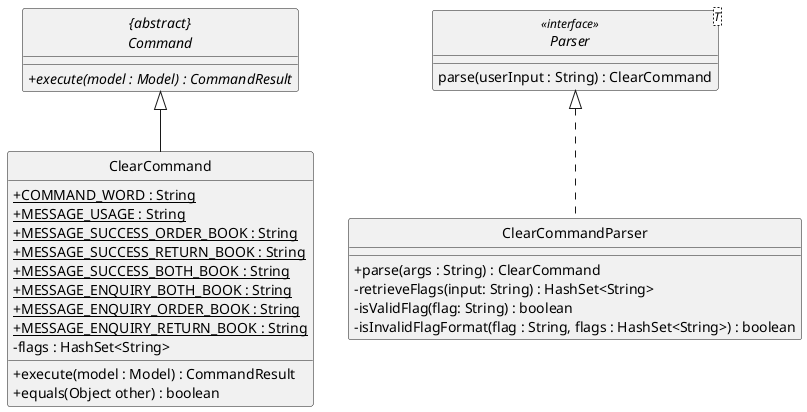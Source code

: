 @startuml
skinparam backgroundColor #ffffff
skinparam classAttributeIconSize 0
hide circle

class ClearCommandParser implements Parser {
    /' Methods '/
    + parse(args : String) : ClearCommand
    - retrieveFlags(input: String) : HashSet<String>
    - isValidFlag(flag: String) : boolean
    - isInvalidFlagFormat(flag : String, flags : HashSet<String>) : boolean
}

interface Parser<T> <<interface>> {
    parse(userInput : String) : ClearCommand
}

abstract class "{abstract}\nCommand" {
    + {abstract} execute(model : Model) : CommandResult
}

class ClearCommand {
    /' Fields '/
    + {static} COMMAND_WORD : String
    + {static} MESSAGE_USAGE : String
    + {static} MESSAGE_SUCCESS_ORDER_BOOK : String
    + {static} MESSAGE_SUCCESS_RETURN_BOOK : String
    + {static} MESSAGE_SUCCESS_BOTH_BOOK : String
    + {static} MESSAGE_ENQUIRY_BOTH_BOOK : String
    + {static} MESSAGE_ENQUIRY_ORDER_BOOK : String
    + {static} MESSAGE_ENQUIRY_RETURN_BOOK : String
    - flags : HashSet<String>

    /' Methods '/
    + execute(model : Model) : CommandResult
    + equals(Object other) : boolean
}
ClearCommand --up|> "{abstract}\nCommand"
@enduml
